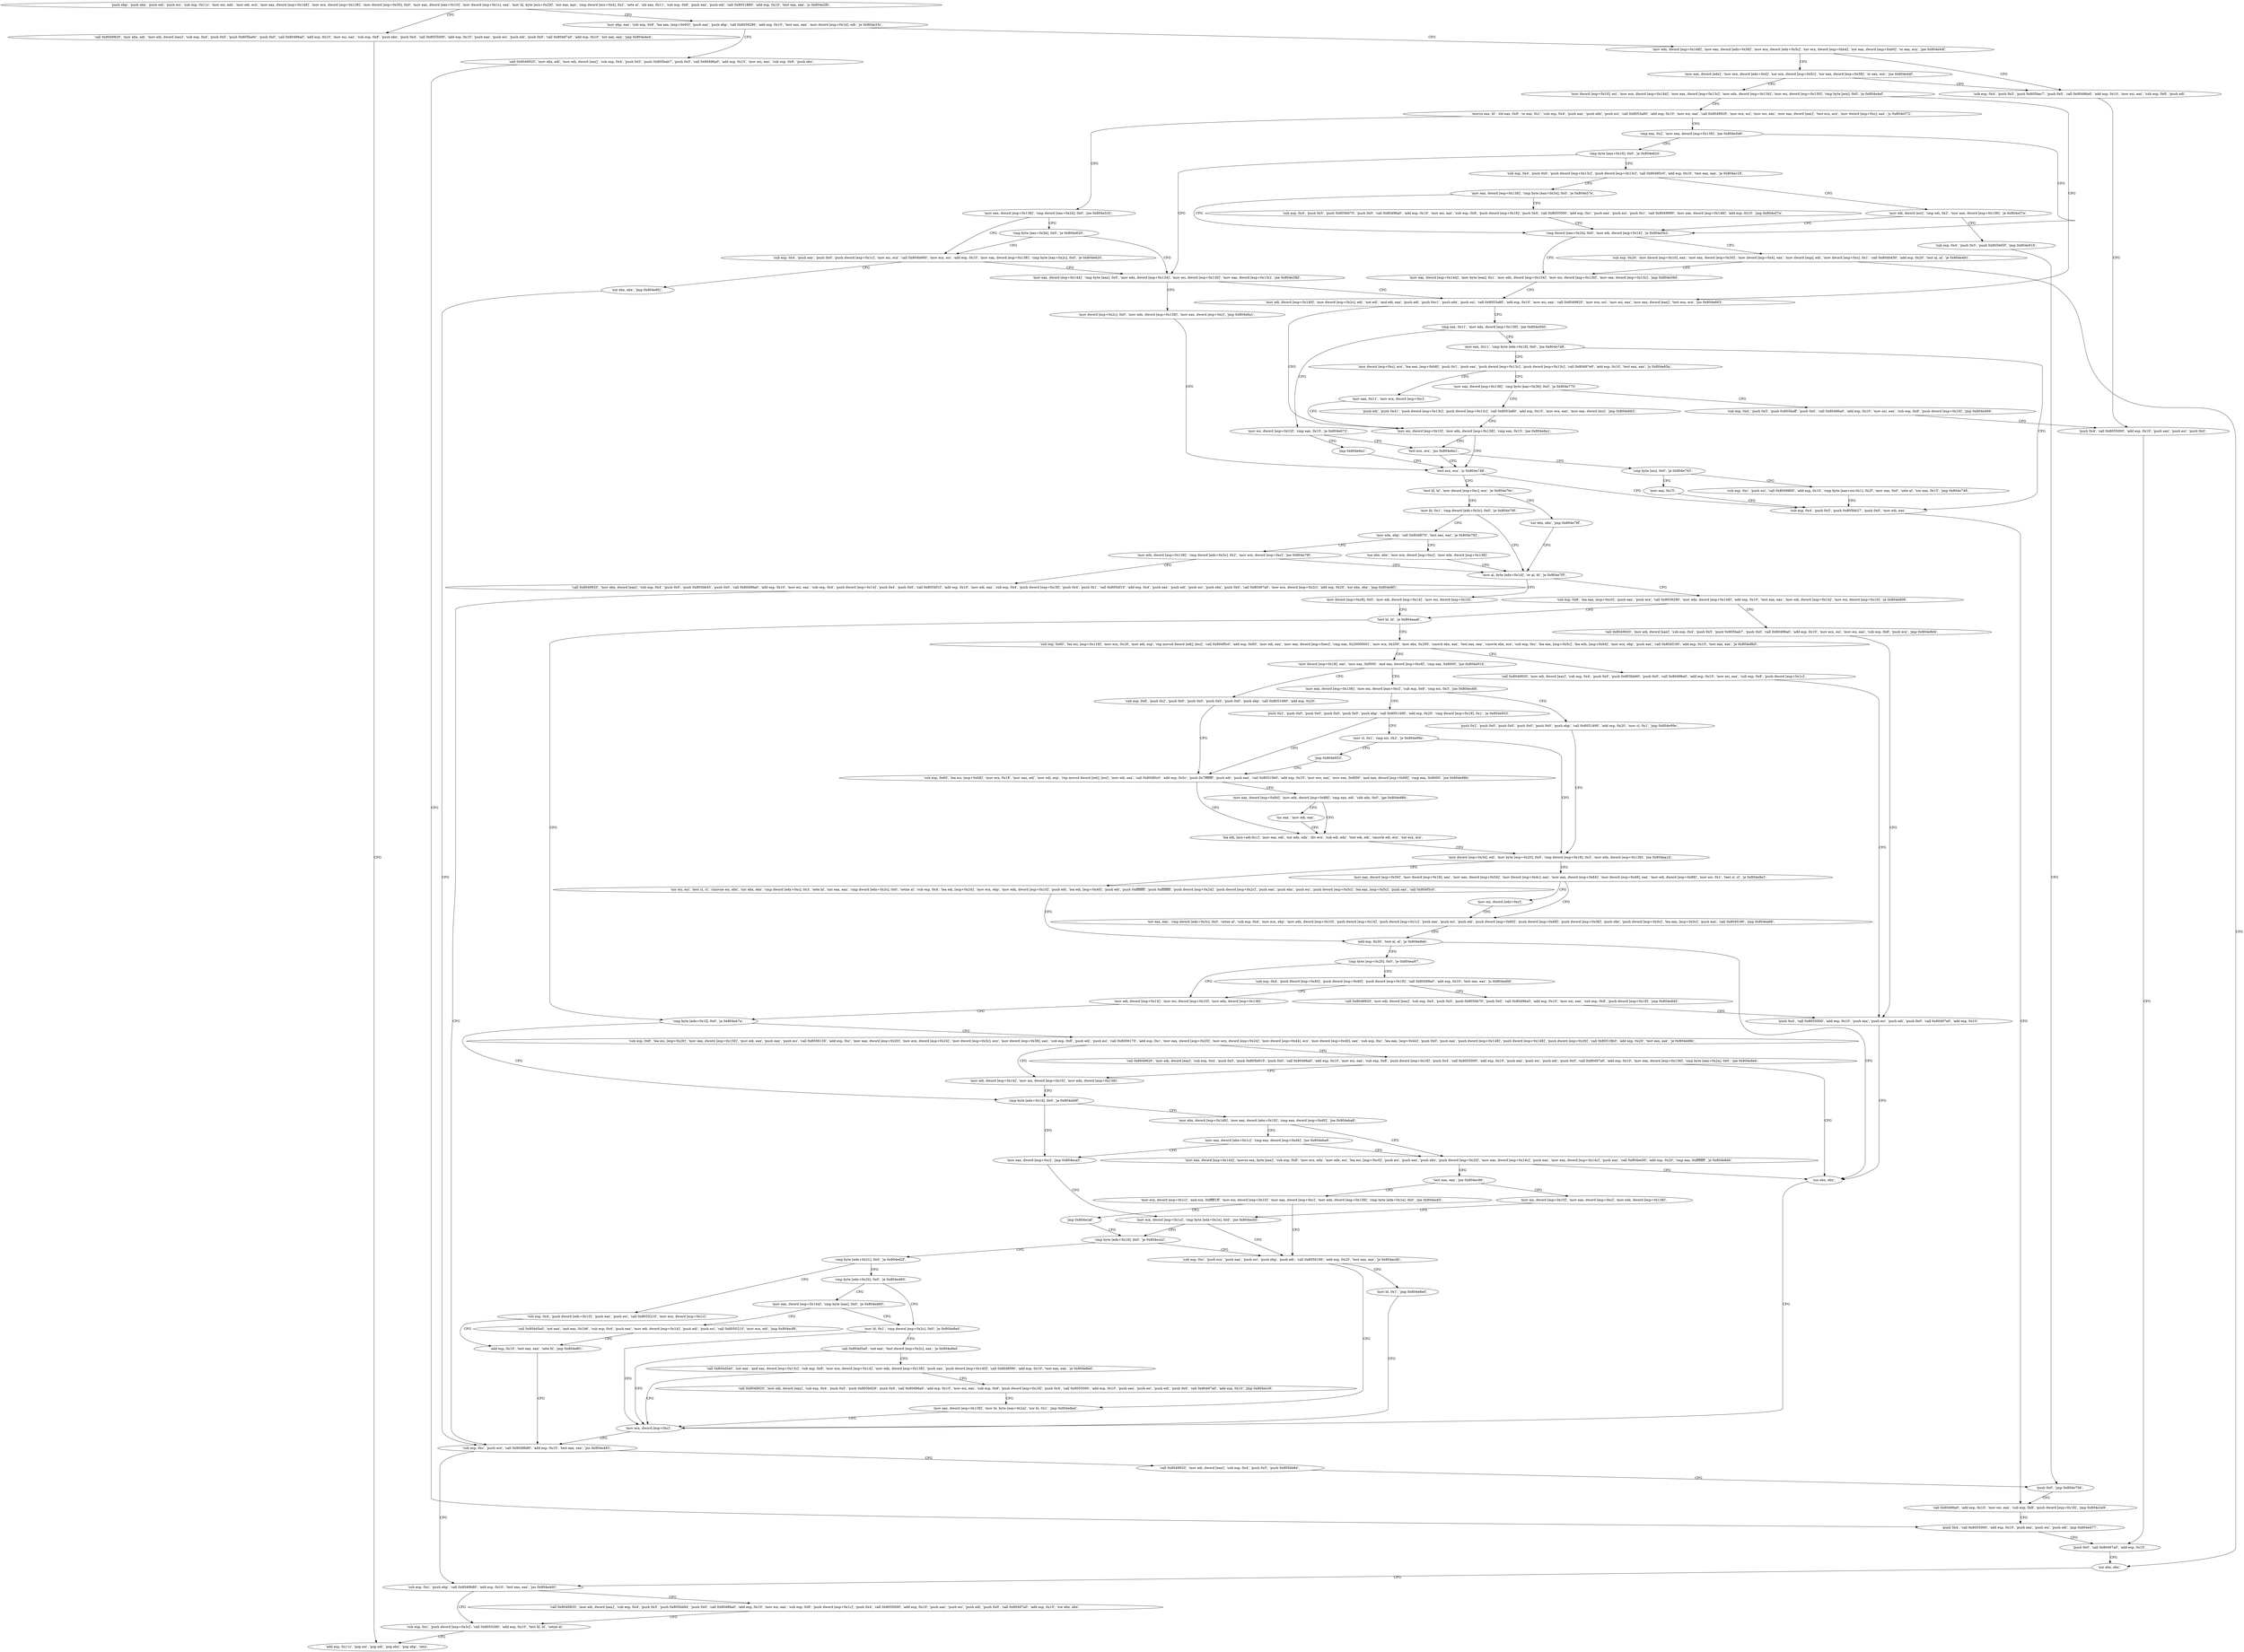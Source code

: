 digraph "func" {
"134537824" [label = "'push ebp', 'push ebx', 'push edi', 'push esi', 'sub esp, 0x11c', 'mov esi, edx', 'mov edi, ecx', 'mov eax, dword [esp+0x148]', 'mov ecx, dword [esp+0x138]', 'mov dword [esp+0x30], 0x0', 'mov eax, dword [eax+0x10]', 'mov dword [esp+0x1c], eax', 'mov bl, byte [ecx+0x29]', 'xor eax, eax', 'cmp dword [ecx+0x4], 0x2', 'sete al', 'shl eax, 0x11', 'sub esp, 0x8', 'push eax', 'push edi', 'call 0x8051880', 'add esp, 0x10', 'test eax, eax', 'js 0x804e2fb', " ]
"134537979" [label = "'call 0x8049920', 'mov ebx, edi', 'mov edi, dword [eax]', 'sub esp, 0x4', 'push 0x5', 'push 0x805ba9c', 'push 0x0', 'call 0x80496a0', 'add esp, 0x10', 'mov esi, eax', 'sub esp, 0x8', 'push ebx', 'push 0x4', 'call 0x8055000', 'add esp, 0x10', 'push eax', 'push esi', 'push edi', 'push 0x0', 'call 0x80497a0', 'add esp, 0x10', 'xor eax, eax', 'jmp 0x804e4e4', " ]
"134537899" [label = "'mov ebp, eax', 'sub esp, 0x8', 'lea eax, [esp+0x60]', 'push eax', 'push ebp', 'call 0x8059290', 'add esp, 0x10', 'test eax, eax', 'mov dword [esp+0x14], edi', 'je 0x804e33c', " ]
"134538468" [label = "'add esp, 0x11c', 'pop esi', 'pop edi', 'pop ebx', 'pop ebp', 'retn', " ]
"134538044" [label = "'mov edx, dword [esp+0x148]', 'mov eax, dword [edx+0x58]', 'mov ecx, dword [edx+0x5c]', 'xor ecx, dword [esp+0xb4]', 'xor eax, dword [esp+0xb0]', 'or eax, ecx', 'jne 0x804e44f', " ]
"134537926" [label = "'call 0x8049920', 'mov ebx, edi', 'mov edi, dword [eax]', 'sub esp, 0x4', 'push 0x5', 'push 0x805bab7', 'push 0x0', 'call 0x80496a0', 'add esp, 0x10', 'mov esi, eax', 'sub esp, 0x8', 'push ebx', " ]
"134538319" [label = "'sub esp, 0x4', 'push 0x5', 'push 0x805bac7', 'push 0x0', 'call 0x80496a0', 'add esp, 0x10', 'mov esi, eax', 'sub esp, 0x8', 'push edi', " ]
"134538079" [label = "'mov eax, dword [edx]', 'mov ecx, dword [edx+0x4]', 'xor ecx, dword [esp+0x5c]', 'xor eax, dword [esp+0x58]', 'or eax, ecx', 'jne 0x804e44f', " ]
"134537961" [label = "'push 0x4', 'call 0x8055000', 'add esp, 0x10', 'push eax', 'push esi', 'push edi', 'jmp 0x804e477', " ]
"134538345" [label = "'push 0x4', 'call 0x8055000', 'add esp, 0x10', 'push eax', 'push esi', 'push 0x0', " ]
"134538100" [label = "'mov dword [esp+0x10], esi', 'mov ecx, dword [esp+0x144]', 'mov eax, dword [esp+0x13c]', 'mov edx, dword [esp+0x134]', 'mov esi, dword [esp+0x130]', 'cmp byte [ecx], 0x0', 'je 0x804e4ef', " ]
"134538359" [label = "'push 0x0', 'call 0x80497a0', 'add esp, 0x10', " ]
"134538369" [label = "'xor ebx, ebx', " ]
"134538448" [label = "'sub esp, 0xc', 'push dword [esp+0x3c]', 'call 0x8050280', 'add esp, 0x10', 'test bl, bl', 'setne al', " ]
"134538387" [label = "'call 0x8049920', 'mov edi, dword [eax]', 'sub esp, 0x4', 'push 0x5', 'push 0x805bb84', 'push 0x0', 'call 0x80496a0', 'add esp, 0x10', 'mov esi, eax', 'sub esp, 0x8', 'push dword [esp+0x1c]', 'push 0x4', 'call 0x8055000', 'add esp, 0x10', 'push eax', 'push esi', 'push edi', 'push 0x0', 'call 0x80497a0', 'add esp, 0x10', 'xor ebx, ebx', " ]
"134538479" [label = "'movzx eax, bl', 'shl eax, 0x9', 'or eax, 0x1', 'sub esp, 0x4', 'push eax', 'push edx', 'push esi', 'call 0x8053a80', 'add esp, 0x10', 'mov esi, eax', 'call 0x8049920', 'mov ecx, esi', 'mov esi, eax', 'mov eax, dword [eax]', 'test ecx, ecx', 'mov dword [esp+0xc], eax', 'js 0x804e572', " ]
"134538141" [label = "'mov edi, dword [esp+0x140]', 'mov dword [esp+0x2c], edi', 'not edi', 'and edi, eax', 'push edi', 'push 0xc1', 'push edx', 'push esi', 'call 0x8053a80', 'add esp, 0x10', 'mov esi, eax', 'call 0x8049920', 'mov ecx, esi', 'mov esi, eax', 'mov eax, dword [eax]', 'test ecx, ecx', 'jns 0x804e663', " ]
"134538610" [label = "'cmp eax, 0x2', 'mov eax, dword [esp+0x138]', 'jne 0x804e5d6', " ]
"134538523" [label = "'mov eax, dword [esp+0x138]', 'cmp dword [eax+0x24], 0x0', 'jne 0x804e532', " ]
"134538851" [label = "'mov esi, dword [esp+0x10]', 'mov edx, dword [esp+0x138]', 'cmp eax, 0x15', 'jne 0x804e6a1', " ]
"134538193" [label = "'cmp eax, 0x11', 'mov edx, dword [esp+0x138]', 'jne 0x804e560', " ]
"134538710" [label = "'cmp byte [eax+0x16], 0x0', 'je 0x804e620', " ]
"134538622" [label = "'cmp dword [eax+0x24], 0x0', 'mov edi, dword [esp+0x14]', 'je 0x804e5b2', " ]
"134538546" [label = "'sub esp, 0x4', 'push eax', 'push 0x0', 'push dword [esp+0x1c]', 'mov esi, ecx', 'call 0x804b660', 'mov ecx, esi', 'add esp, 0x10', 'mov eax, dword [esp+0x138]', 'cmp byte [eax+0x2c], 0x0', 'je 0x804e620', " ]
"134538536" [label = "'cmp byte [eax+0x2b], 0x0', 'je 0x804e620', " ]
"134538913" [label = "'test ecx, ecx', 'js 0x804e748', " ]
"134538867" [label = "'test ecx, ecx', 'jns 0x804e6a1', " ]
"134538592" [label = "'mov esi, dword [esp+0x10]', 'cmp eax, 0x15', 'je 0x804e673', " ]
"134538209" [label = "'mov eax, 0x11', 'cmp byte [edx+0x18], 0x0', 'jne 0x804e748', " ]
"134538784" [label = "'mov eax, dword [esp+0x144]', 'cmp byte [eax], 0x0', 'mov edx, dword [esp+0x134]', 'mov esi, dword [esp+0x130]', 'mov eax, dword [esp+0x13c]', 'jne 0x804e39d', " ]
"134538716" [label = "'sub esp, 0x4', 'push 0x0', 'push dword [esp+0x13c]', 'push dword [esp+0x13c]', 'call 0x80495c0', 'add esp, 0x10', 'test eax, eax', 'je 0x804ec18', " ]
"134538674" [label = "'mov eax, dword [esp+0x144]', 'mov byte [eax], 0x1', 'mov edx, dword [esp+0x134]', 'mov esi, dword [esp+0x130]', 'mov eax, dword [esp+0x13c]', 'jmp 0x804e39d', " ]
"134538632" [label = "'sub esp, 0x20', 'mov dword [esp+0x10], eax', 'mov eax, dword [esp+0x30]', 'mov dword [esp+0x4], eax', 'mov dword [esp], edi', 'mov dword [esp+0xc], 0x1', 'call 0x804b450', 'add esp, 0x20', 'test al, al', 'je 0x804e481', " ]
"134538585" [label = "'xor ebx, ebx', 'jmp 0x804e8f1', " ]
"134539080" [label = "'sub esp, 0x4', 'push 0x5', 'push 0x805bb27', 'push 0x0', 'mov edi, eax', " ]
"134538921" [label = "'test bl, bl', 'mov dword [esp+0xc], ecx', 'je 0x804e76c', " ]
"134538871" [label = "'cmp byte [esi], 0x0', 'je 0x804e743', " ]
"134538605" [label = "'jmp 0x804e6a1', " ]
"134538224" [label = "'mov dword [esp+0xc], ecx', 'lea eax, [esp+0xb8]', 'push 0x1', 'push eax', 'push dword [esp+0x13c]', 'push dword [esp+0x13c]', 'call 0x80497e0', 'add esp, 0x10', 'test eax, eax', 'js 0x804e65a', " ]
"134538821" [label = "'mov dword [esp+0x2c], 0x0', 'mov edx, dword [esp+0x138]', 'mov eax, dword [esp+0xc]', 'jmp 0x804e6a1', " ]
"134540312" [label = "'mov eax, dword [esp+0x138]', 'cmp byte [eax+0x34], 0x0', 'je 0x804e57e', " ]
"134538751" [label = "'mov edi, dword [esi]', 'cmp edi, 0x2', 'mov eax, dword [esp+0x138]', 'je 0x804e57e', " ]
"134539505" [label = "'sub esp, 0xc', 'push ecx', 'call 0x8049b80', 'add esp, 0x10', 'test eax, eax', 'jns 0x804e483', " ]
"134539094" [label = "'call 0x80496a0', 'add esp, 0x10', 'mov esi, eax', 'sub esp, 0x8', 'push dword [esp+0x18]', 'jmp 0x804e2e9', " ]
"134539116" [label = "'xor ebx, ebx', 'jmp 0x804e79f', " ]
"134538933" [label = "'mov bl, 0x1', 'cmp dword [edx+0x3c], 0x0', 'je 0x804e79f', " ]
"134539075" [label = "'mov eax, 0x15', " ]
"134538880" [label = "'sub esp, 0xc', 'push esi', 'call 0x8049860', 'add esp, 0x10', 'cmp byte [eax+esi-0x1], 0x2f', 'mov eax, 0x0', 'sete al', 'xor eax, 0x15', 'jmp 0x804e748', " ]
"134538842" [label = "'mov eax, 0x11', 'mov ecx, dword [esp+0xc]', " ]
"134538268" [label = "'mov eax, dword [esp+0x138]', 'cmp byte [eax+0x36], 0x0', 'je 0x804e770', " ]
"134540329" [label = "'sub esp, 0x4', 'push 0x5', 'push 0x805b670', 'push 0x0', 'call 0x80496a0', 'add esp, 0x10', 'mov esi, eax', 'sub esp, 0x8', 'push dword [esp+0x18]', 'push 0x4', 'call 0x8055000', 'add esp, 0xc', 'push eax', 'push esi', 'push 0x1', 'call 0x8049990', 'mov eax, dword [esp+0x148]', 'add esp, 0x10', 'jmp 0x804e57e', " ]
"134538769" [label = "'sub esp, 0x4', 'push 0x5', 'push 0x805b65f', 'jmp 0x804e916', " ]
"134538371" [label = "'sub esp, 0xc', 'push ebp', 'call 0x8049b80', 'add esp, 0x10', 'test eax, eax', 'jns 0x804e4d0', " ]
"134539525" [label = "'call 0x8049920', 'mov edi, dword [eax]', 'sub esp, 0x4', 'push 0x5', 'push 0x805bb84', " ]
"134539167" [label = "'mov al, byte [edx+0x1d]', 'or al, bl', 'je 0x804e7f5', " ]
"134538945" [label = "'mov edx, ebp', 'call 0x804f070', 'test eax, eax', 'je 0x804e792', " ]
"134539120" [label = "'sub esp, 0x4', 'push 0x5', 'push 0x805baff', 'push 0x0', 'call 0x80496a0', 'add esp, 0x10', 'mov esi, eax', 'sub esp, 0x8', 'push dword [esp+0x18]', 'jmp 0x804e469', " ]
"134538285" [label = "'push edi', 'push 0x41', 'push dword [esp+0x13c]', 'push dword [esp+0x13c]', 'call 0x8053a80', 'add esp, 0x10', 'mov ecx, eax', 'mov eax, dword [esi]', 'jmp 0x804e663', " ]
"134539542" [label = "'push 0x0', 'jmp 0x804e756', " ]
"134539253" [label = "'mov dword [esp+0xc8], 0x0', 'mov edi, dword [esp+0x14]', 'mov esi, dword [esp+0x10]', " ]
"134539174" [label = "'sub esp, 0x8', 'lea eax, [esp+0xc0]', 'push eax', 'push ecx', 'call 0x8059290', 'mov edx, dword [esp+0x148]', 'add esp, 0x10', 'test eax, eax', 'mov edi, dword [esp+0x14]', 'mov esi, dword [esp+0x10]', 'je 0x804e808', " ]
"134539154" [label = "'xor ebx, ebx', 'mov ecx, dword [esp+0xc]', 'mov edx, dword [esp+0x138]', " ]
"134538960" [label = "'mov edx, dword [esp+0x138]', 'cmp dword [edx+0x3c], 0x2', 'mov ecx, dword [esp+0xc]', 'jne 0x804e79f', " ]
"134539272" [label = "'test bl, bl', 'je 0x804eaa6', " ]
"134539213" [label = "'call 0x8049920', 'mov edi, dword [eax]', 'sub esp, 0x4', 'push 0x5', 'push 0x805bab7', 'push 0x0', 'call 0x80496a0', 'add esp, 0x10', 'mov ecx, esi', 'mov esi, eax', 'sub esp, 0x8', 'push ecx', 'jmp 0x804e8d4', " ]
"134538981" [label = "'call 0x8049920', 'mov ebx, dword [eax]', 'sub esp, 0x4', 'push 0x5', 'push 0x805bb45', 'push 0x0', 'call 0x80496a0', 'add esp, 0x10', 'mov esi, eax', 'sub esp, 0x4', 'push dword [esp+0x14]', 'push 0x4', 'push 0x0', 'call 0x8054f10', 'add esp, 0x10', 'mov edi, eax', 'sub esp, 0x4', 'push dword [esp+0x18]', 'push 0x4', 'push 0x1', 'call 0x8054f10', 'add esp, 0x4', 'push eax', 'push edi', 'push esi', 'push ebx', 'push 0x0', 'call 0x80497a0', 'mov ecx, dword [esp+0x2c]', 'add esp, 0x20', 'xor ebx, ebx', 'jmp 0x804e8f1', " ]
"134539942" [label = "'cmp byte [edx+0x1f], 0x0', 'je 0x804eb7a', " ]
"134540154" [label = "'cmp byte [edx+0x1d], 0x0', 'je 0x804eb9f', " ]
"134539952" [label = "'sub esp, 0x8', 'lea esi, [esp+0x28]', 'mov eax, dword [esp+0x150]', 'mov edi, eax', 'push eax', 'push esi', 'call 0x8056130', 'add esp, 0xc', 'mov eax, dword [esp+0x20]', 'mov ecx, dword [esp+0x24]', 'mov dword [esp+0x3c], ecx', 'mov dword [esp+0x38], eax', 'sub esp, 0x8', 'push edi', 'push esi', 'call 0x8056170', 'add esp, 0xc', 'mov eax, dword [esp+0x20]', 'mov ecx, dword [esp+0x24]', 'mov dword [esp+0x44], ecx', 'mov dword [esp+0x40], eax', 'sub esp, 0xc', 'lea eax, [esp+0x44]', 'push 0x0', 'push eax', 'push dword [esp+0x148]', 'push dword [esp+0x148]', 'push dword [esp+0x28]', 'call 0x80518b0', 'add esp, 0x20', 'test eax, eax', 'je 0x804eb6b', " ]
"134539280" [label = "'sub esp, 0x60', 'lea esi, [esp+0x118]', 'mov ecx, 0x18', 'mov edi, esp', 'rep movsd dword [edi], [esi]', 'call 0x804f0c0', 'add esp, 0x60', 'mov edi, eax', 'mov eax, dword [esp+0xec]', 'cmp eax, 0x20000001', 'mov ecx, 0x200', 'mov ebx, 0x200', 'cmovb ebx, eax', 'test eax, eax', 'cmovle ebx, ecx', 'sub esp, 0xc', 'lea eax, [esp+0x5c]', 'lea edx, [esp+0x64]', 'mov ecx, ebp', 'push eax', 'call 0x804f100', 'add esp, 0x10', 'test eax, eax', 'je 0x804e8b0', " ]
"134539440" [label = "'call 0x8049920', 'mov edi, dword [eax]', 'sub esp, 0x4', 'push 0x5', 'push 0x805bb60', 'push 0x0', 'call 0x80496a0', 'add esp, 0x10', 'mov esi, eax', 'sub esp, 0x8', 'push dword [esp+0x1c]', " ]
"134539365" [label = "'mov dword [esp+0x18], eax', 'mov eax, 0xf000', 'and eax, dword [esp+0xc8]', 'cmp eax, 0x8000', 'jne 0x804e91d', " ]
"134539476" [label = "'push 0x4', 'call 0x8055000', 'add esp, 0x10', 'push eax', 'push esi', 'push edi', 'push 0x0', 'call 0x80497a0', 'add esp, 0x10', " ]
"134540191" [label = "'mov eax, dword [esp+0xc]', 'jmp 0x804eca5', " ]
"134540160" [label = "'mov ebx, dword [esp+0x148]', 'mov eax, dword [ebx+0x18]', 'cmp eax, dword [esp+0xd0]', 'jne 0x804eba8', " ]
"134540139" [label = "'mov edi, dword [esp+0x14]', 'mov esi, dword [esp+0x10]', 'mov edx, dword [esp+0x138]', " ]
"134540063" [label = "'call 0x8049920', 'mov edi, dword [eax]', 'sub esp, 0x4', 'push 0x5', 'push 0x805b910', 'push 0x0', 'call 0x80496a0', 'add esp, 0x10', 'mov esi, eax', 'sub esp, 0x8', 'push dword [esp+0x18]', 'push 0x4', 'call 0x8055000', 'add esp, 0x10', 'push eax', 'push esi', 'push edi', 'push 0x0', 'call 0x80497a0', 'add esp, 0x10', 'mov eax, dword [esp+0x138]', 'cmp byte [eax+0x2a], 0x0', 'jne 0x804e8eb', " ]
"134539549" [label = "'sub esp, 0x8', 'push 0x2', 'push 0x0', 'push 0x0', 'push 0x0', 'push 0x0', 'push ebp', 'call 0x8051490', 'add esp, 0x20', " ]
"134539392" [label = "'mov eax, dword [esp+0x138]', 'mov esi, dword [eax+0xc]', 'sub esp, 0x8', 'cmp esi, 0x3', 'jne 0x804ec68', " ]
"134539499" [label = "'xor ebx, ebx', " ]
"134540453" [label = "'mov ecx, dword [esp+0x1c]', 'cmp byte [edx+0x1e], 0x0', 'jne 0x804ecb5', " ]
"134540200" [label = "'mov eax, dword [esp+0x144]', 'movzx eax, byte [eax]', 'sub esp, 0x8', 'mov ecx, edx', 'mov edx, esi', 'lea esi, [esp+0xc0]', 'push esi', 'push eax', 'push ebx', 'push dword [esp+0x20]', 'mov eax, dword [esp+0x14c]', 'push eax', 'mov eax, dword [esp+0x14c]', 'push eax', 'call 0x804ee50', 'add esp, 0x20', 'cmp eax, 0xffffffff', 'je 0x804e8eb', " ]
"134540179" [label = "'mov eax, dword [ebx+0x1c]', 'cmp eax, dword [esp+0xd4]', 'jne 0x804eba8', " ]
"134539571" [label = "'sub esp, 0x60', 'lea esi, [esp+0xb8]', 'mov ecx, 0x18', 'mov eax, edi', 'mov edi, esp', 'rep movsd dword [edi], [esi]', 'mov edi, eax', 'call 0x804f0c0', 'add esp, 0x5c', 'push 0x7fffffff', 'push edi', 'push eax', 'call 0x80510b0', 'add esp, 0x10', 'mov ecx, eax', 'mov eax, 0xf000', 'and eax, dword [esp+0x68]', 'cmp eax, 0x8000', 'jne 0x804e98b', " ]
"134540392" [label = "'push 0x2', 'push 0x0', 'push 0x0', 'push 0x0', 'push 0x0', 'push ebp', 'call 0x8051490', 'add esp, 0x20', 'cmp dword [esp+0x18], 0x1', 'je 0x804e933', " ]
"134539414" [label = "'push 0x2', 'push 0x0', 'push 0x0', 'push 0x0', 'push 0x0', 'push ebp', 'call 0x8051490', 'add esp, 0x20', 'mov cl, 0x1', 'jmp 0x804e99e', " ]
"134540469" [label = "'sub esp, 0xc', 'push ecx', 'push eax', 'push esi', 'push ebp', 'push edi', 'call 0x8050180', 'add esp, 0x20', 'test eax, eax', 'je 0x804ecdb', " ]
"134540463" [label = "'cmp byte [edx+0x18], 0x0', 'je 0x804ece2', " ]
"134540264" [label = "'test eax, eax', 'jne 0x804ec96', " ]
"134539501" [label = "'mov ecx, dword [esp+0xc]', " ]
"134539659" [label = "'lea edi, [ecx+edi-0x1]', 'mov eax, edi', 'xor edx, edx', 'div ecx', 'sub edi, edx', 'test edi, edi', 'cmovle edi, ecx', 'xor ecx, ecx', " ]
"134539678" [label = "'mov dword [esp+0x34], edi', 'mov byte [esp+0x20], 0x0', 'cmp dword [esp+0x18], 0x3', 'mov edx, dword [esp+0x138]', 'jne 0x804ea1d', " ]
"134539635" [label = "'mov eax, dword [esp+0x84]', 'mov edx, dword [esp+0x88]', 'cmp eax, edi', 'sbb edx, 0x0', 'jge 0x804e98b', " ]
"134539656" [label = "'inc eax', 'mov edi, eax', " ]
"134540422" [label = "'mov cl, 0x1', 'cmp esi, 0x2', 'je 0x804e99e', " ]
"134540507" [label = "'mov bl, 0x1', 'jmp 0x804e8ed', " ]
"134540489" [label = "'mov eax, dword [esp+0x138]', 'mov bl, byte [eax+0x2a]', 'xor bl, 0x1', 'jmp 0x804e8ed', " ]
"134540514" [label = "'cmp byte [edx+0x31], 0x0', 'je 0x804ed2f', " ]
"134540438" [label = "'mov esi, dword [esp+0x10]', 'mov eax, dword [esp+0xc]', 'mov edx, dword [esp+0x138]', " ]
"134540272" [label = "'mov ecx, dword [esp+0x1c]', 'and ecx, 0xfffff1ff', 'mov esi, dword [esp+0x10]', 'mov eax, dword [esp+0xc]', 'mov edx, dword [esp+0x138]', 'cmp byte [edx+0x1e], 0x0', 'jne 0x804ecb5', " ]
"134539805" [label = "'xor esi, esi', 'test cl, cl', 'cmovne esi, ebx', 'xor ebx, ebx', 'cmp dword [edx+0xc], 0x3', 'sete bl', 'xor eax, eax', 'cmp dword [edx+0x3c], 0x0', 'setne al', 'sub esp, 0x4', 'lea edi, [esp+0x24]', 'mov ecx, ebp', 'mov edx, dword [esp+0x10]', 'push edi', 'lea edi, [esp+0x40]', 'push edi', 'push 0xffffffff', 'push 0xffffffff', 'push dword [esp+0x24]', 'push dword [esp+0x2c]', 'push eax', 'push ebx', 'push esi', 'push dword [esp+0x5c]', 'lea eax, [esp+0x5c]', 'push eax', 'call 0x804f5c0', " ]
"134539878" [label = "'add esp, 0x30', 'test al, al', 'je 0x804e8eb', " ]
"134539701" [label = "'mov eax, dword [esp+0x50]', 'mov dword [esp+0x18], eax', 'mov eax, dword [esp+0x54]', 'mov dword [esp+0x4c], eax', 'mov eax, dword [esp+0x84]', 'mov dword [esp+0x48], eax', 'mov edi, dword [esp+0x88]', 'mov esi, 0x1', 'test cl, cl', 'je 0x804e9e3', " ]
"134539747" [label = "'xor eax, eax', 'cmp dword [edx+0x3c], 0x0', 'setne al', 'sub esp, 0x4', 'mov ecx, ebp', 'mov edx, dword [esp+0x10]', 'push dword [esp+0x14]', 'push dword [esp+0x1c]', 'push eax', 'push esi', 'push edi', 'push dword [esp+0x60]', 'push dword [esp+0x68]', 'push dword [esp+0x38]', 'push ebx', 'push dword [esp+0x5c]', 'lea eax, [esp+0x5c]', 'push eax', 'call 0x804f190', 'jmp 0x804ea66', " ]
"134539744" [label = "'mov esi, dword [edx+0xc]', " ]
"134540433" [label = "'jmp 0x804e933', " ]
"134540591" [label = "'cmp byte [edx+0x20], 0x0', 'je 0x804ed60', " ]
"134540520" [label = "'sub esp, 0x4', 'push dword [edx+0x10]', 'push eax', 'push esi', 'call 0x8050210', 'mov ecx, dword [esp+0x1c]', " ]
"134540307" [label = "'jmp 0x804ecaf', " ]
"134539889" [label = "'cmp byte [esp+0x20], 0x0', 'je 0x804ea97', " ]
"134539927" [label = "'mov edi, dword [esp+0x14]', 'mov esi, dword [esp+0x10]', 'mov edx, dword [esp+0x138]', " ]
"134539896" [label = "'sub esp, 0x4', 'push dword [esp+0x40]', 'push dword [esp+0x40]', 'push dword [esp+0x18]', 'call 0x80499a0', 'add esp, 0x10', 'test eax, eax', 'js 0x804ed06', " ]
"134540640" [label = "'mov bl, 0x1', 'cmp dword [esp+0x2c], 0x0', 'je 0x804e8ed', " ]
"134540597" [label = "'mov eax, dword [esp+0x144]', 'cmp byte [eax], 0x0', 'je 0x804ed60', " ]
"134540537" [label = "'add esp, 0x10', 'test eax, eax', 'sete bl', 'jmp 0x804e8f1', " ]
"134540550" [label = "'call 0x8049920', 'mov edi, dword [eax]', 'sub esp, 0x4', 'push 0x5', 'push 0x805bb70', 'push 0x0', 'call 0x80496a0', 'add esp, 0x10', 'mov esi, eax', 'sub esp, 0x8', 'push dword [esp+0x18]', 'jmp 0x804e8d4', " ]
"134540653" [label = "'call 0x804d5a0', 'not eax', 'test dword [esp+0x2c], eax', 'je 0x804e8ed', " ]
"134540609" [label = "'call 0x804d5a0', 'not eax', 'and eax, 0x1b6', 'sub esp, 0x4', 'push eax', 'mov edi, dword [esp+0x14]', 'push edi', 'push esi', 'call 0x8050210', 'mov ecx, edi', 'jmp 0x804ecf9', " ]
"134540670" [label = "'call 0x804d5a0', 'not eax', 'and eax, dword [esp+0x13c]', 'sub esp, 0x8', 'mov ecx, dword [esp+0x14]', 'mov edx, dword [esp+0x138]', 'push eax', 'push dword [esp+0x140]', 'call 0x804f090', 'add esp, 0x10', 'test eax, eax', 'je 0x804e8ed', " ]
"134540722" [label = "'call 0x8049920', 'mov edi, dword [eax]', 'sub esp, 0x4', 'push 0x5', 'push 0x805b928', 'push 0x0', 'call 0x80496a0', 'add esp, 0x10', 'mov esi, eax', 'sub esp, 0x8', 'push dword [esp+0x18]', 'push 0x4', 'call 0x8055000', 'add esp, 0x10', 'push eax', 'push esi', 'push edi', 'push 0x0', 'call 0x80497a0', 'add esp, 0x10', 'jmp 0x804ecc9', " ]
"134537824" -> "134537979" [ label = "CFG" ]
"134537824" -> "134537899" [ label = "CFG" ]
"134537979" -> "134538468" [ label = "CFG" ]
"134537899" -> "134538044" [ label = "CFG" ]
"134537899" -> "134537926" [ label = "CFG" ]
"134538044" -> "134538319" [ label = "CFG" ]
"134538044" -> "134538079" [ label = "CFG" ]
"134537926" -> "134537961" [ label = "CFG" ]
"134538319" -> "134538345" [ label = "CFG" ]
"134538079" -> "134538319" [ label = "CFG" ]
"134538079" -> "134538100" [ label = "CFG" ]
"134537961" -> "134538359" [ label = "CFG" ]
"134538345" -> "134538359" [ label = "CFG" ]
"134538100" -> "134538479" [ label = "CFG" ]
"134538100" -> "134538141" [ label = "CFG" ]
"134538359" -> "134538369" [ label = "CFG" ]
"134538369" -> "134538371" [ label = "CFG" ]
"134538448" -> "134538468" [ label = "CFG" ]
"134538387" -> "134538448" [ label = "CFG" ]
"134538479" -> "134538610" [ label = "CFG" ]
"134538479" -> "134538523" [ label = "CFG" ]
"134538141" -> "134538851" [ label = "CFG" ]
"134538141" -> "134538193" [ label = "CFG" ]
"134538610" -> "134538710" [ label = "CFG" ]
"134538610" -> "134538622" [ label = "CFG" ]
"134538523" -> "134538546" [ label = "CFG" ]
"134538523" -> "134538536" [ label = "CFG" ]
"134538851" -> "134538913" [ label = "CFG" ]
"134538851" -> "134538867" [ label = "CFG" ]
"134538193" -> "134538592" [ label = "CFG" ]
"134538193" -> "134538209" [ label = "CFG" ]
"134538710" -> "134538784" [ label = "CFG" ]
"134538710" -> "134538716" [ label = "CFG" ]
"134538622" -> "134538674" [ label = "CFG" ]
"134538622" -> "134538632" [ label = "CFG" ]
"134538546" -> "134538784" [ label = "CFG" ]
"134538546" -> "134538585" [ label = "CFG" ]
"134538536" -> "134538784" [ label = "CFG" ]
"134538536" -> "134538546" [ label = "CFG" ]
"134538913" -> "134539080" [ label = "CFG" ]
"134538913" -> "134538921" [ label = "CFG" ]
"134538867" -> "134538913" [ label = "CFG" ]
"134538867" -> "134538871" [ label = "CFG" ]
"134538592" -> "134538867" [ label = "CFG" ]
"134538592" -> "134538605" [ label = "CFG" ]
"134538209" -> "134539080" [ label = "CFG" ]
"134538209" -> "134538224" [ label = "CFG" ]
"134538784" -> "134538141" [ label = "CFG" ]
"134538784" -> "134538821" [ label = "CFG" ]
"134538716" -> "134540312" [ label = "CFG" ]
"134538716" -> "134538751" [ label = "CFG" ]
"134538674" -> "134538141" [ label = "CFG" ]
"134538632" -> "134538369" [ label = "CFG" ]
"134538632" -> "134538674" [ label = "CFG" ]
"134538585" -> "134539505" [ label = "CFG" ]
"134539080" -> "134539094" [ label = "CFG" ]
"134538921" -> "134539116" [ label = "CFG" ]
"134538921" -> "134538933" [ label = "CFG" ]
"134538871" -> "134539075" [ label = "CFG" ]
"134538871" -> "134538880" [ label = "CFG" ]
"134538605" -> "134538913" [ label = "CFG" ]
"134538224" -> "134538842" [ label = "CFG" ]
"134538224" -> "134538268" [ label = "CFG" ]
"134538821" -> "134538913" [ label = "CFG" ]
"134540312" -> "134538622" [ label = "CFG" ]
"134540312" -> "134540329" [ label = "CFG" ]
"134538751" -> "134538622" [ label = "CFG" ]
"134538751" -> "134538769" [ label = "CFG" ]
"134539505" -> "134538371" [ label = "CFG" ]
"134539505" -> "134539525" [ label = "CFG" ]
"134539094" -> "134537961" [ label = "CFG" ]
"134539116" -> "134539167" [ label = "CFG" ]
"134538933" -> "134539167" [ label = "CFG" ]
"134538933" -> "134538945" [ label = "CFG" ]
"134539075" -> "134539080" [ label = "CFG" ]
"134538880" -> "134539080" [ label = "CFG" ]
"134538842" -> "134538851" [ label = "CFG" ]
"134538268" -> "134539120" [ label = "CFG" ]
"134538268" -> "134538285" [ label = "CFG" ]
"134540329" -> "134538622" [ label = "CFG" ]
"134538769" -> "134539542" [ label = "CFG" ]
"134538371" -> "134538448" [ label = "CFG" ]
"134538371" -> "134538387" [ label = "CFG" ]
"134539525" -> "134539542" [ label = "CFG" ]
"134539167" -> "134539253" [ label = "CFG" ]
"134539167" -> "134539174" [ label = "CFG" ]
"134538945" -> "134539154" [ label = "CFG" ]
"134538945" -> "134538960" [ label = "CFG" ]
"134539120" -> "134538345" [ label = "CFG" ]
"134538285" -> "134538851" [ label = "CFG" ]
"134539542" -> "134539094" [ label = "CFG" ]
"134539253" -> "134539272" [ label = "CFG" ]
"134539174" -> "134539272" [ label = "CFG" ]
"134539174" -> "134539213" [ label = "CFG" ]
"134539154" -> "134539167" [ label = "CFG" ]
"134538960" -> "134539167" [ label = "CFG" ]
"134538960" -> "134538981" [ label = "CFG" ]
"134539272" -> "134539942" [ label = "CFG" ]
"134539272" -> "134539280" [ label = "CFG" ]
"134539213" -> "134539476" [ label = "CFG" ]
"134538981" -> "134539505" [ label = "CFG" ]
"134539942" -> "134540154" [ label = "CFG" ]
"134539942" -> "134539952" [ label = "CFG" ]
"134540154" -> "134540191" [ label = "CFG" ]
"134540154" -> "134540160" [ label = "CFG" ]
"134539952" -> "134540139" [ label = "CFG" ]
"134539952" -> "134540063" [ label = "CFG" ]
"134539280" -> "134539440" [ label = "CFG" ]
"134539280" -> "134539365" [ label = "CFG" ]
"134539440" -> "134539476" [ label = "CFG" ]
"134539365" -> "134539549" [ label = "CFG" ]
"134539365" -> "134539392" [ label = "CFG" ]
"134539476" -> "134539499" [ label = "CFG" ]
"134540191" -> "134540453" [ label = "CFG" ]
"134540160" -> "134540200" [ label = "CFG" ]
"134540160" -> "134540179" [ label = "CFG" ]
"134540139" -> "134540154" [ label = "CFG" ]
"134540063" -> "134539499" [ label = "CFG" ]
"134540063" -> "134540139" [ label = "CFG" ]
"134539549" -> "134539571" [ label = "CFG" ]
"134539392" -> "134540392" [ label = "CFG" ]
"134539392" -> "134539414" [ label = "CFG" ]
"134539499" -> "134539501" [ label = "CFG" ]
"134540453" -> "134540469" [ label = "CFG" ]
"134540453" -> "134540463" [ label = "CFG" ]
"134540200" -> "134539499" [ label = "CFG" ]
"134540200" -> "134540264" [ label = "CFG" ]
"134540179" -> "134540200" [ label = "CFG" ]
"134540179" -> "134540191" [ label = "CFG" ]
"134539571" -> "134539659" [ label = "CFG" ]
"134539571" -> "134539635" [ label = "CFG" ]
"134540392" -> "134539571" [ label = "CFG" ]
"134540392" -> "134540422" [ label = "CFG" ]
"134539414" -> "134539678" [ label = "CFG" ]
"134540469" -> "134540507" [ label = "CFG" ]
"134540469" -> "134540489" [ label = "CFG" ]
"134540463" -> "134540514" [ label = "CFG" ]
"134540463" -> "134540469" [ label = "CFG" ]
"134540264" -> "134540438" [ label = "CFG" ]
"134540264" -> "134540272" [ label = "CFG" ]
"134539501" -> "134539505" [ label = "CFG" ]
"134539659" -> "134539678" [ label = "CFG" ]
"134539678" -> "134539805" [ label = "CFG" ]
"134539678" -> "134539701" [ label = "CFG" ]
"134539635" -> "134539659" [ label = "CFG" ]
"134539635" -> "134539656" [ label = "CFG" ]
"134539656" -> "134539659" [ label = "CFG" ]
"134540422" -> "134539678" [ label = "CFG" ]
"134540422" -> "134540433" [ label = "CFG" ]
"134540507" -> "134539501" [ label = "CFG" ]
"134540489" -> "134539501" [ label = "CFG" ]
"134540514" -> "134540591" [ label = "CFG" ]
"134540514" -> "134540520" [ label = "CFG" ]
"134540438" -> "134540453" [ label = "CFG" ]
"134540272" -> "134540469" [ label = "CFG" ]
"134540272" -> "134540307" [ label = "CFG" ]
"134539805" -> "134539878" [ label = "CFG" ]
"134539878" -> "134539499" [ label = "CFG" ]
"134539878" -> "134539889" [ label = "CFG" ]
"134539701" -> "134539747" [ label = "CFG" ]
"134539701" -> "134539744" [ label = "CFG" ]
"134539747" -> "134539878" [ label = "CFG" ]
"134539744" -> "134539747" [ label = "CFG" ]
"134540433" -> "134539571" [ label = "CFG" ]
"134540591" -> "134540640" [ label = "CFG" ]
"134540591" -> "134540597" [ label = "CFG" ]
"134540520" -> "134540537" [ label = "CFG" ]
"134540307" -> "134540463" [ label = "CFG" ]
"134539889" -> "134539927" [ label = "CFG" ]
"134539889" -> "134539896" [ label = "CFG" ]
"134539927" -> "134539942" [ label = "CFG" ]
"134539896" -> "134540550" [ label = "CFG" ]
"134539896" -> "134539927" [ label = "CFG" ]
"134540640" -> "134539501" [ label = "CFG" ]
"134540640" -> "134540653" [ label = "CFG" ]
"134540597" -> "134540640" [ label = "CFG" ]
"134540597" -> "134540609" [ label = "CFG" ]
"134540537" -> "134539505" [ label = "CFG" ]
"134540550" -> "134539476" [ label = "CFG" ]
"134540653" -> "134539501" [ label = "CFG" ]
"134540653" -> "134540670" [ label = "CFG" ]
"134540609" -> "134540537" [ label = "CFG" ]
"134540670" -> "134539501" [ label = "CFG" ]
"134540670" -> "134540722" [ label = "CFG" ]
"134540722" -> "134540489" [ label = "CFG" ]
}
